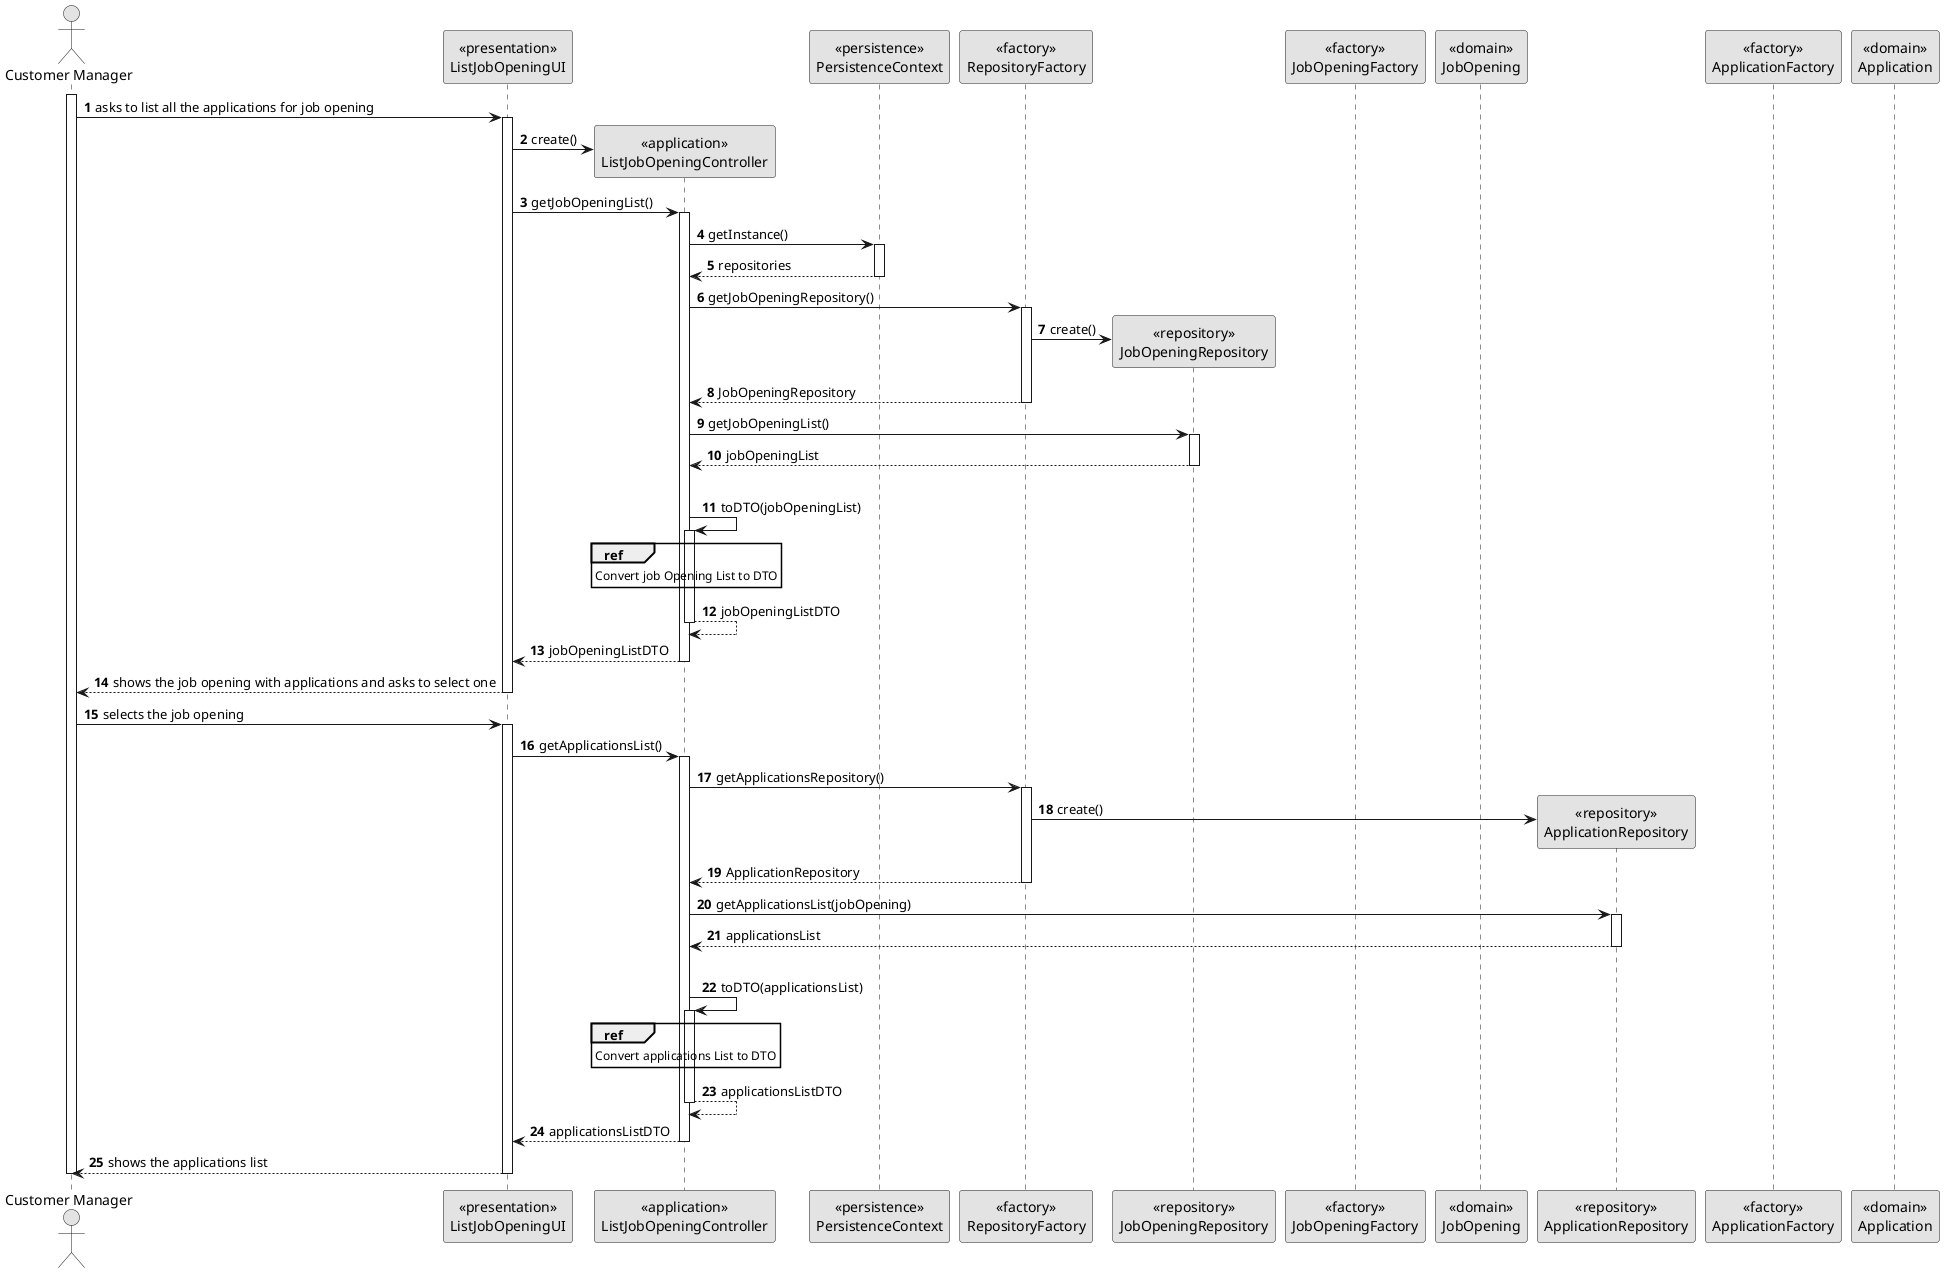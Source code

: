 @startuml US1005_SD

skinparam monochrome true
skinparam packageStyle rectangle
skinparam shadowing false

autonumber

actor "Customer Manager" as CM
participant "<<presentation>>\nListJobOpeningUI" as UI
participant "<<application>>\nListJobOpeningController" as CTRL
participant "<<persistence>>\nPersistenceContext" as Persistence
participant "<<factory>>\nRepositoryFactory" as RepositorySingleton
participant "<<repository>>\nJobOpeningRepository" as JobOpeningRepository
participant "<<factory>>\nJobOpeningFactory" as JobOpeningFactory
participant "<<domain>>\nJobOpening" as JobOpening
participant "<<repository>>\nApplicationRepository" as ApplicationRepository
participant "<<factory>>\nApplicationFactory" as ApplicationFactory
participant "<<domain>>\nApplication" as Application

activate CM

CM -> UI : asks to list all the applications for job opening
activate UI

UI -> CTRL** : create()

UI -> CTRL: getJobOpeningList()
activate CTRL

    CTRL -> Persistence : getInstance()
    activate Persistence

    Persistence --> CTRL: repositories
    deactivate Persistence

    CTRL -> RepositorySingleton : getJobOpeningRepository()
    activate RepositorySingleton

    RepositorySingleton -> JobOpeningRepository** : create()

    RepositorySingleton --> CTRL: JobOpeningRepository
    deactivate RepositorySingleton

    CTRL -> JobOpeningRepository : getJobOpeningList()
    activate JobOpeningRepository

    JobOpeningRepository --> CTRL : jobOpeningList
    deactivate JobOpeningRepository

    |||
        CTRL -> CTRL : toDTO(jobOpeningList)
        activate CTRL

            ref over CTRL
                Convert job Opening List to DTO
            end ref

        CTRL --> CTRL : jobOpeningListDTO
        deactivate CTRL

        CTRL --> UI : jobOpeningListDTO

    deactivate CTRL

UI --> CM : shows the job opening with applications and asks to select one
deactivate UI

CM -> UI : selects the job opening
activate UI

UI -> CTRL: getApplicationsList()
activate CTRL

    CTRL -> RepositorySingleton : getApplicationsRepository()
    activate RepositorySingleton

    RepositorySingleton -> ApplicationRepository** : create()

    RepositorySingleton --> CTRL: ApplicationRepository
    deactivate RepositorySingleton

    CTRL -> ApplicationRepository : getApplicationsList(jobOpening)
    activate ApplicationRepository

    ApplicationRepository --> CTRL : applicationsList
    deactivate ApplicationRepository

    |||
        CTRL -> CTRL : toDTO(applicationsList)
        activate CTRL

            ref over CTRL
                Convert applications List to DTO
            end ref

        CTRL --> CTRL : applicationsListDTO
        deactivate CTRL

        CTRL --> UI : applicationsListDTO

    deactivate CTRL


UI --> CM : shows the applications list
deactivate UI

deactivate CM



@enduml

